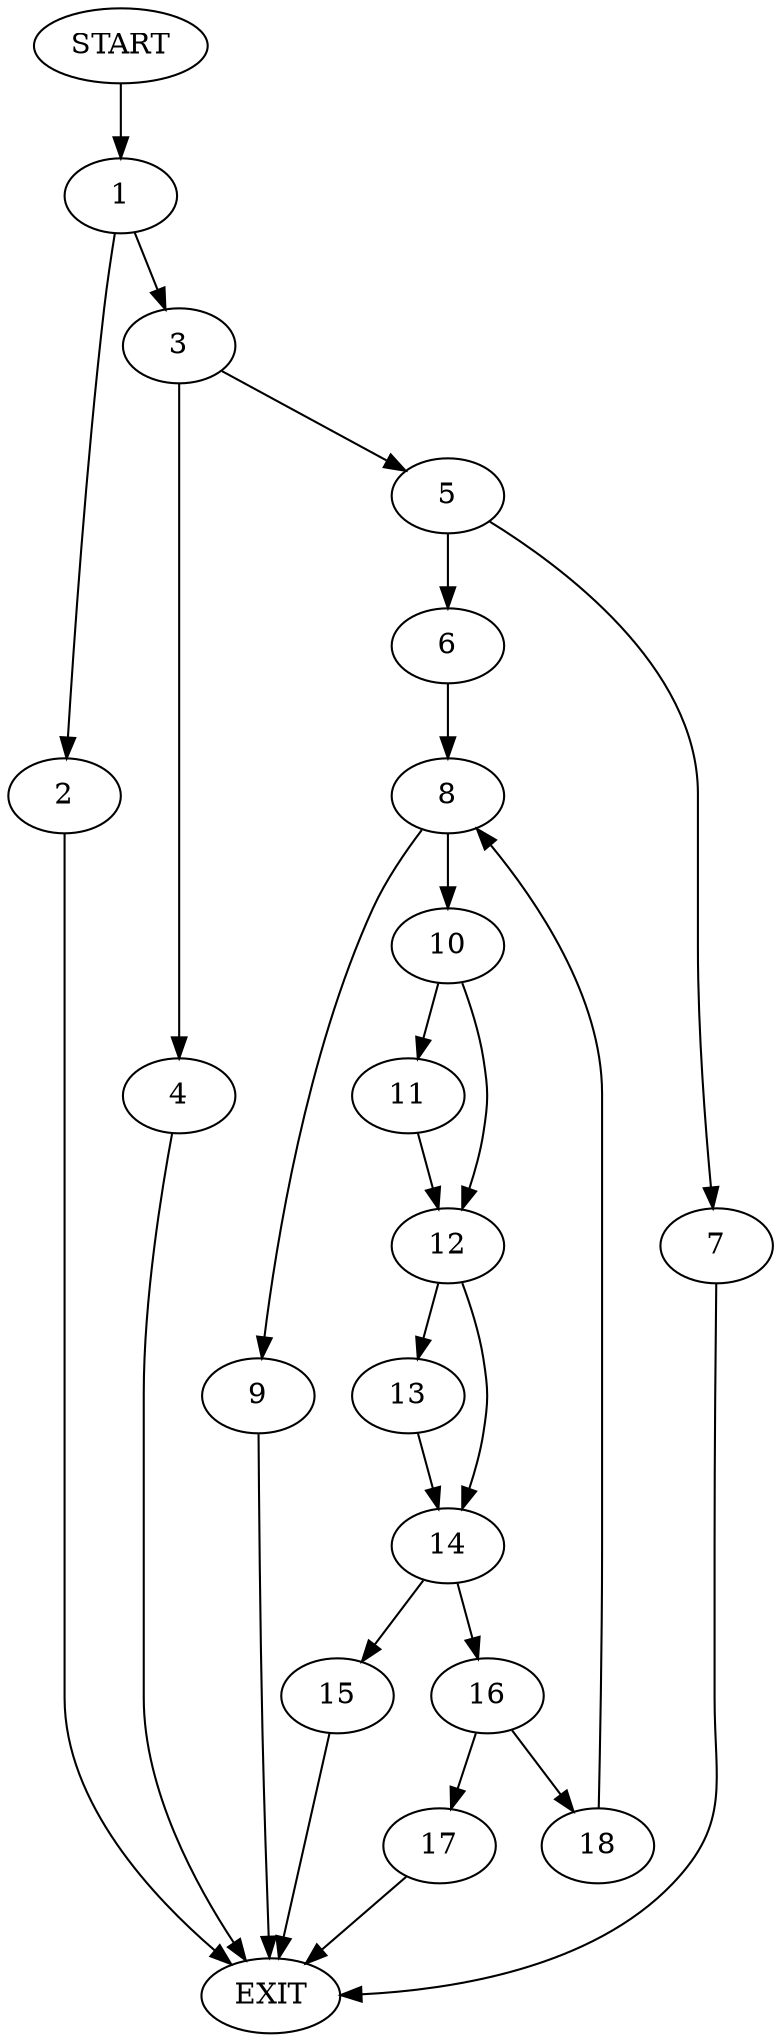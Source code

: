 digraph {
0 [label="START"]
19 [label="EXIT"]
0 -> 1
1 -> 2
1 -> 3
3 -> 4
3 -> 5
2 -> 19
4 -> 19
5 -> 6
5 -> 7
7 -> 19
6 -> 8
8 -> 9
8 -> 10
9 -> 19
10 -> 11
10 -> 12
12 -> 13
12 -> 14
11 -> 12
14 -> 15
14 -> 16
13 -> 14
16 -> 17
16 -> 18
15 -> 19
18 -> 8
17 -> 19
}
